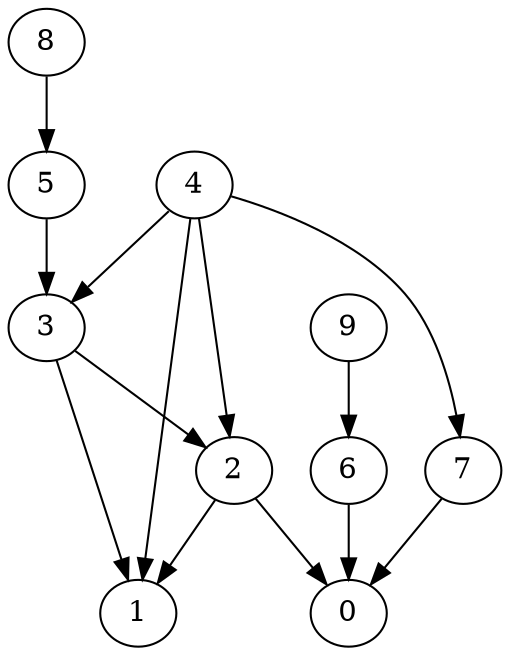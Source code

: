 digraph G {
  graph [splines=true overlap=false]
  node  [shape=ellipse, width=0.3, height=0.3]
  0 [label="0"];
  1 [label="1"];
  2 [label="2"];
  3 [label="3"];
  4 [label="4"];
  5 [label="5"];
  6 [label="6"];
  7 [label="7"];
  8 [label="8"];
  9 [label="9"];
  2 -> 0;
  2 -> 1;
  3 -> 1;
  3 -> 2;
  4 -> 1;
  4 -> 2;
  4 -> 3;
  4 -> 7;
  5 -> 3;
  6 -> 0;
  7 -> 0;
  8 -> 5;
  9 -> 6;
}
